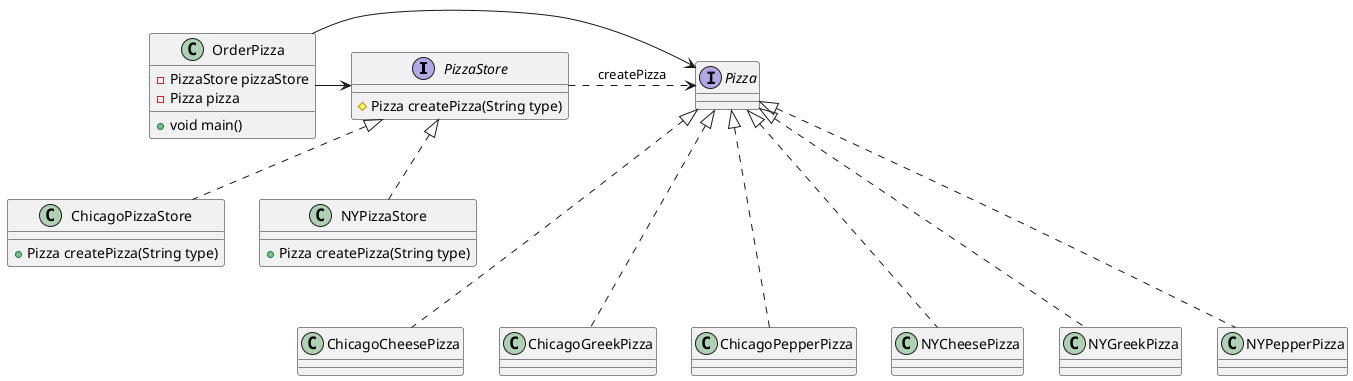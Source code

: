 @startuml

interface PizzaStore{
    # Pizza createPizza(String type)
}

interface Pizza

class ChicagoPizzaStore{
    + Pizza createPizza(String type)
}

class NYPizzaStore{
    + Pizza createPizza(String type)
}

class OrderPizza{
    - PizzaStore pizzaStore
    - Pizza pizza

    + void main()

}

class ChicagoCheesePizza
class ChicagoGreekPizza
class ChicagoPepperPizza

class NYCheesePizza
class NYGreekPizza
class NYPepperPizza


PizzaStore .>  Pizza: createPizza
PizzaStore <|.. ChicagoPizzaStore
PizzaStore <|.. NYPizzaStore

Pizza <|... ChicagoCheesePizza
Pizza <|... ChicagoGreekPizza
Pizza <|... ChicagoPepperPizza

Pizza <|... NYCheesePizza
Pizza <|... NYGreekPizza
Pizza <|... NYPepperPizza

OrderPizza -> PizzaStore
OrderPizza -> Pizza













@enduml
